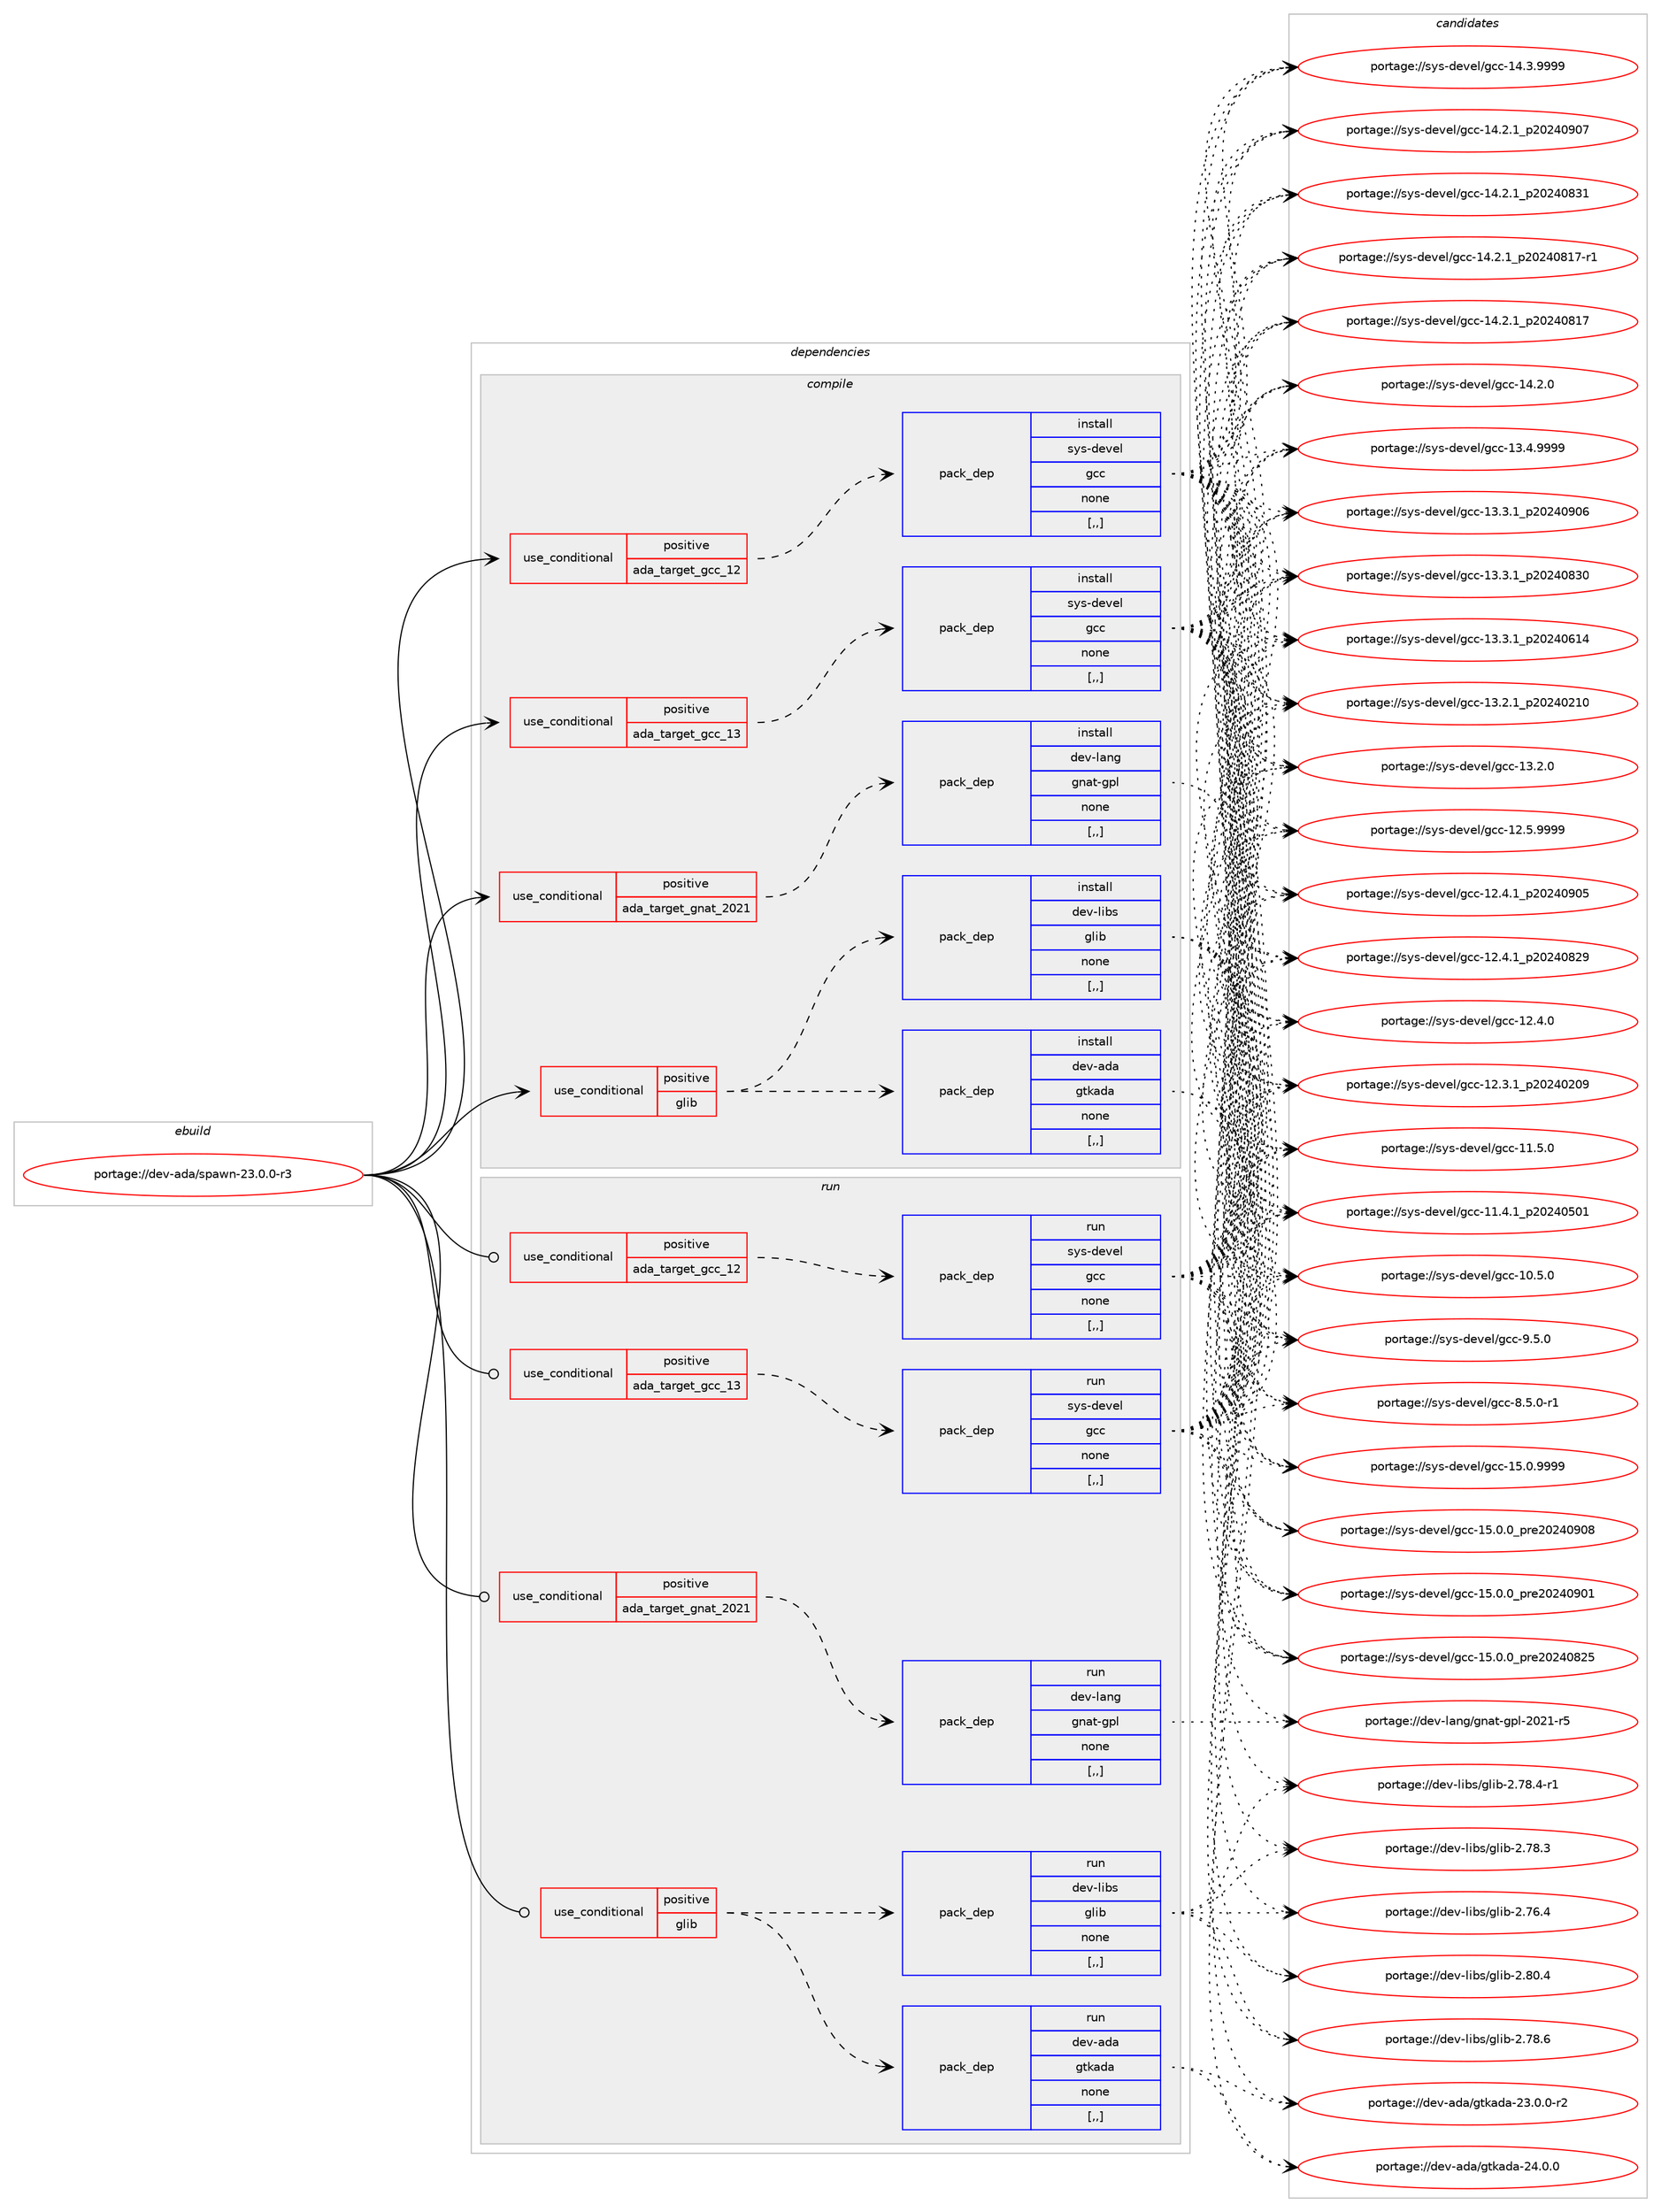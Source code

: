 digraph prolog {

# *************
# Graph options
# *************

newrank=true;
concentrate=true;
compound=true;
graph [rankdir=LR,fontname=Helvetica,fontsize=10,ranksep=1.5];#, ranksep=2.5, nodesep=0.2];
edge  [arrowhead=vee];
node  [fontname=Helvetica,fontsize=10];

# **********
# The ebuild
# **********

subgraph cluster_leftcol {
color=gray;
label=<<i>ebuild</i>>;
id [label="portage://dev-ada/spawn-23.0.0-r3", color=red, width=4, href="../dev-ada/spawn-23.0.0-r3.svg"];
}

# ****************
# The dependencies
# ****************

subgraph cluster_midcol {
color=gray;
label=<<i>dependencies</i>>;
subgraph cluster_compile {
fillcolor="#eeeeee";
style=filled;
label=<<i>compile</i>>;
subgraph cond146500 {
dependency557633 [label=<<TABLE BORDER="0" CELLBORDER="1" CELLSPACING="0" CELLPADDING="4"><TR><TD ROWSPAN="3" CELLPADDING="10">use_conditional</TD></TR><TR><TD>positive</TD></TR><TR><TD>ada_target_gcc_12</TD></TR></TABLE>>, shape=none, color=red];
subgraph pack406611 {
dependency557634 [label=<<TABLE BORDER="0" CELLBORDER="1" CELLSPACING="0" CELLPADDING="4" WIDTH="220"><TR><TD ROWSPAN="6" CELLPADDING="30">pack_dep</TD></TR><TR><TD WIDTH="110">install</TD></TR><TR><TD>sys-devel</TD></TR><TR><TD>gcc</TD></TR><TR><TD>none</TD></TR><TR><TD>[,,]</TD></TR></TABLE>>, shape=none, color=blue];
}
dependency557633:e -> dependency557634:w [weight=20,style="dashed",arrowhead="vee"];
}
id:e -> dependency557633:w [weight=20,style="solid",arrowhead="vee"];
subgraph cond146501 {
dependency557635 [label=<<TABLE BORDER="0" CELLBORDER="1" CELLSPACING="0" CELLPADDING="4"><TR><TD ROWSPAN="3" CELLPADDING="10">use_conditional</TD></TR><TR><TD>positive</TD></TR><TR><TD>ada_target_gcc_13</TD></TR></TABLE>>, shape=none, color=red];
subgraph pack406612 {
dependency557636 [label=<<TABLE BORDER="0" CELLBORDER="1" CELLSPACING="0" CELLPADDING="4" WIDTH="220"><TR><TD ROWSPAN="6" CELLPADDING="30">pack_dep</TD></TR><TR><TD WIDTH="110">install</TD></TR><TR><TD>sys-devel</TD></TR><TR><TD>gcc</TD></TR><TR><TD>none</TD></TR><TR><TD>[,,]</TD></TR></TABLE>>, shape=none, color=blue];
}
dependency557635:e -> dependency557636:w [weight=20,style="dashed",arrowhead="vee"];
}
id:e -> dependency557635:w [weight=20,style="solid",arrowhead="vee"];
subgraph cond146502 {
dependency557637 [label=<<TABLE BORDER="0" CELLBORDER="1" CELLSPACING="0" CELLPADDING="4"><TR><TD ROWSPAN="3" CELLPADDING="10">use_conditional</TD></TR><TR><TD>positive</TD></TR><TR><TD>ada_target_gnat_2021</TD></TR></TABLE>>, shape=none, color=red];
subgraph pack406613 {
dependency557638 [label=<<TABLE BORDER="0" CELLBORDER="1" CELLSPACING="0" CELLPADDING="4" WIDTH="220"><TR><TD ROWSPAN="6" CELLPADDING="30">pack_dep</TD></TR><TR><TD WIDTH="110">install</TD></TR><TR><TD>dev-lang</TD></TR><TR><TD>gnat-gpl</TD></TR><TR><TD>none</TD></TR><TR><TD>[,,]</TD></TR></TABLE>>, shape=none, color=blue];
}
dependency557637:e -> dependency557638:w [weight=20,style="dashed",arrowhead="vee"];
}
id:e -> dependency557637:w [weight=20,style="solid",arrowhead="vee"];
subgraph cond146503 {
dependency557639 [label=<<TABLE BORDER="0" CELLBORDER="1" CELLSPACING="0" CELLPADDING="4"><TR><TD ROWSPAN="3" CELLPADDING="10">use_conditional</TD></TR><TR><TD>positive</TD></TR><TR><TD>glib</TD></TR></TABLE>>, shape=none, color=red];
subgraph pack406614 {
dependency557640 [label=<<TABLE BORDER="0" CELLBORDER="1" CELLSPACING="0" CELLPADDING="4" WIDTH="220"><TR><TD ROWSPAN="6" CELLPADDING="30">pack_dep</TD></TR><TR><TD WIDTH="110">install</TD></TR><TR><TD>dev-ada</TD></TR><TR><TD>gtkada</TD></TR><TR><TD>none</TD></TR><TR><TD>[,,]</TD></TR></TABLE>>, shape=none, color=blue];
}
dependency557639:e -> dependency557640:w [weight=20,style="dashed",arrowhead="vee"];
subgraph pack406615 {
dependency557641 [label=<<TABLE BORDER="0" CELLBORDER="1" CELLSPACING="0" CELLPADDING="4" WIDTH="220"><TR><TD ROWSPAN="6" CELLPADDING="30">pack_dep</TD></TR><TR><TD WIDTH="110">install</TD></TR><TR><TD>dev-libs</TD></TR><TR><TD>glib</TD></TR><TR><TD>none</TD></TR><TR><TD>[,,]</TD></TR></TABLE>>, shape=none, color=blue];
}
dependency557639:e -> dependency557641:w [weight=20,style="dashed",arrowhead="vee"];
}
id:e -> dependency557639:w [weight=20,style="solid",arrowhead="vee"];
}
subgraph cluster_compileandrun {
fillcolor="#eeeeee";
style=filled;
label=<<i>compile and run</i>>;
}
subgraph cluster_run {
fillcolor="#eeeeee";
style=filled;
label=<<i>run</i>>;
subgraph cond146504 {
dependency557642 [label=<<TABLE BORDER="0" CELLBORDER="1" CELLSPACING="0" CELLPADDING="4"><TR><TD ROWSPAN="3" CELLPADDING="10">use_conditional</TD></TR><TR><TD>positive</TD></TR><TR><TD>ada_target_gcc_12</TD></TR></TABLE>>, shape=none, color=red];
subgraph pack406616 {
dependency557643 [label=<<TABLE BORDER="0" CELLBORDER="1" CELLSPACING="0" CELLPADDING="4" WIDTH="220"><TR><TD ROWSPAN="6" CELLPADDING="30">pack_dep</TD></TR><TR><TD WIDTH="110">run</TD></TR><TR><TD>sys-devel</TD></TR><TR><TD>gcc</TD></TR><TR><TD>none</TD></TR><TR><TD>[,,]</TD></TR></TABLE>>, shape=none, color=blue];
}
dependency557642:e -> dependency557643:w [weight=20,style="dashed",arrowhead="vee"];
}
id:e -> dependency557642:w [weight=20,style="solid",arrowhead="odot"];
subgraph cond146505 {
dependency557644 [label=<<TABLE BORDER="0" CELLBORDER="1" CELLSPACING="0" CELLPADDING="4"><TR><TD ROWSPAN="3" CELLPADDING="10">use_conditional</TD></TR><TR><TD>positive</TD></TR><TR><TD>ada_target_gcc_13</TD></TR></TABLE>>, shape=none, color=red];
subgraph pack406617 {
dependency557645 [label=<<TABLE BORDER="0" CELLBORDER="1" CELLSPACING="0" CELLPADDING="4" WIDTH="220"><TR><TD ROWSPAN="6" CELLPADDING="30">pack_dep</TD></TR><TR><TD WIDTH="110">run</TD></TR><TR><TD>sys-devel</TD></TR><TR><TD>gcc</TD></TR><TR><TD>none</TD></TR><TR><TD>[,,]</TD></TR></TABLE>>, shape=none, color=blue];
}
dependency557644:e -> dependency557645:w [weight=20,style="dashed",arrowhead="vee"];
}
id:e -> dependency557644:w [weight=20,style="solid",arrowhead="odot"];
subgraph cond146506 {
dependency557646 [label=<<TABLE BORDER="0" CELLBORDER="1" CELLSPACING="0" CELLPADDING="4"><TR><TD ROWSPAN="3" CELLPADDING="10">use_conditional</TD></TR><TR><TD>positive</TD></TR><TR><TD>ada_target_gnat_2021</TD></TR></TABLE>>, shape=none, color=red];
subgraph pack406618 {
dependency557647 [label=<<TABLE BORDER="0" CELLBORDER="1" CELLSPACING="0" CELLPADDING="4" WIDTH="220"><TR><TD ROWSPAN="6" CELLPADDING="30">pack_dep</TD></TR><TR><TD WIDTH="110">run</TD></TR><TR><TD>dev-lang</TD></TR><TR><TD>gnat-gpl</TD></TR><TR><TD>none</TD></TR><TR><TD>[,,]</TD></TR></TABLE>>, shape=none, color=blue];
}
dependency557646:e -> dependency557647:w [weight=20,style="dashed",arrowhead="vee"];
}
id:e -> dependency557646:w [weight=20,style="solid",arrowhead="odot"];
subgraph cond146507 {
dependency557648 [label=<<TABLE BORDER="0" CELLBORDER="1" CELLSPACING="0" CELLPADDING="4"><TR><TD ROWSPAN="3" CELLPADDING="10">use_conditional</TD></TR><TR><TD>positive</TD></TR><TR><TD>glib</TD></TR></TABLE>>, shape=none, color=red];
subgraph pack406619 {
dependency557649 [label=<<TABLE BORDER="0" CELLBORDER="1" CELLSPACING="0" CELLPADDING="4" WIDTH="220"><TR><TD ROWSPAN="6" CELLPADDING="30">pack_dep</TD></TR><TR><TD WIDTH="110">run</TD></TR><TR><TD>dev-ada</TD></TR><TR><TD>gtkada</TD></TR><TR><TD>none</TD></TR><TR><TD>[,,]</TD></TR></TABLE>>, shape=none, color=blue];
}
dependency557648:e -> dependency557649:w [weight=20,style="dashed",arrowhead="vee"];
subgraph pack406620 {
dependency557650 [label=<<TABLE BORDER="0" CELLBORDER="1" CELLSPACING="0" CELLPADDING="4" WIDTH="220"><TR><TD ROWSPAN="6" CELLPADDING="30">pack_dep</TD></TR><TR><TD WIDTH="110">run</TD></TR><TR><TD>dev-libs</TD></TR><TR><TD>glib</TD></TR><TR><TD>none</TD></TR><TR><TD>[,,]</TD></TR></TABLE>>, shape=none, color=blue];
}
dependency557648:e -> dependency557650:w [weight=20,style="dashed",arrowhead="vee"];
}
id:e -> dependency557648:w [weight=20,style="solid",arrowhead="odot"];
}
}

# **************
# The candidates
# **************

subgraph cluster_choices {
rank=same;
color=gray;
label=<<i>candidates</i>>;

subgraph choice406611 {
color=black;
nodesep=1;
choice1151211154510010111810110847103999945495346484657575757 [label="portage://sys-devel/gcc-15.0.9999", color=red, width=4,href="../sys-devel/gcc-15.0.9999.svg"];
choice1151211154510010111810110847103999945495346484648951121141015048505248574856 [label="portage://sys-devel/gcc-15.0.0_pre20240908", color=red, width=4,href="../sys-devel/gcc-15.0.0_pre20240908.svg"];
choice1151211154510010111810110847103999945495346484648951121141015048505248574849 [label="portage://sys-devel/gcc-15.0.0_pre20240901", color=red, width=4,href="../sys-devel/gcc-15.0.0_pre20240901.svg"];
choice1151211154510010111810110847103999945495346484648951121141015048505248565053 [label="portage://sys-devel/gcc-15.0.0_pre20240825", color=red, width=4,href="../sys-devel/gcc-15.0.0_pre20240825.svg"];
choice1151211154510010111810110847103999945495246514657575757 [label="portage://sys-devel/gcc-14.3.9999", color=red, width=4,href="../sys-devel/gcc-14.3.9999.svg"];
choice1151211154510010111810110847103999945495246504649951125048505248574855 [label="portage://sys-devel/gcc-14.2.1_p20240907", color=red, width=4,href="../sys-devel/gcc-14.2.1_p20240907.svg"];
choice1151211154510010111810110847103999945495246504649951125048505248565149 [label="portage://sys-devel/gcc-14.2.1_p20240831", color=red, width=4,href="../sys-devel/gcc-14.2.1_p20240831.svg"];
choice11512111545100101118101108471039999454952465046499511250485052485649554511449 [label="portage://sys-devel/gcc-14.2.1_p20240817-r1", color=red, width=4,href="../sys-devel/gcc-14.2.1_p20240817-r1.svg"];
choice1151211154510010111810110847103999945495246504649951125048505248564955 [label="portage://sys-devel/gcc-14.2.1_p20240817", color=red, width=4,href="../sys-devel/gcc-14.2.1_p20240817.svg"];
choice1151211154510010111810110847103999945495246504648 [label="portage://sys-devel/gcc-14.2.0", color=red, width=4,href="../sys-devel/gcc-14.2.0.svg"];
choice1151211154510010111810110847103999945495146524657575757 [label="portage://sys-devel/gcc-13.4.9999", color=red, width=4,href="../sys-devel/gcc-13.4.9999.svg"];
choice1151211154510010111810110847103999945495146514649951125048505248574854 [label="portage://sys-devel/gcc-13.3.1_p20240906", color=red, width=4,href="../sys-devel/gcc-13.3.1_p20240906.svg"];
choice1151211154510010111810110847103999945495146514649951125048505248565148 [label="portage://sys-devel/gcc-13.3.1_p20240830", color=red, width=4,href="../sys-devel/gcc-13.3.1_p20240830.svg"];
choice1151211154510010111810110847103999945495146514649951125048505248544952 [label="portage://sys-devel/gcc-13.3.1_p20240614", color=red, width=4,href="../sys-devel/gcc-13.3.1_p20240614.svg"];
choice1151211154510010111810110847103999945495146504649951125048505248504948 [label="portage://sys-devel/gcc-13.2.1_p20240210", color=red, width=4,href="../sys-devel/gcc-13.2.1_p20240210.svg"];
choice1151211154510010111810110847103999945495146504648 [label="portage://sys-devel/gcc-13.2.0", color=red, width=4,href="../sys-devel/gcc-13.2.0.svg"];
choice1151211154510010111810110847103999945495046534657575757 [label="portage://sys-devel/gcc-12.5.9999", color=red, width=4,href="../sys-devel/gcc-12.5.9999.svg"];
choice1151211154510010111810110847103999945495046524649951125048505248574853 [label="portage://sys-devel/gcc-12.4.1_p20240905", color=red, width=4,href="../sys-devel/gcc-12.4.1_p20240905.svg"];
choice1151211154510010111810110847103999945495046524649951125048505248565057 [label="portage://sys-devel/gcc-12.4.1_p20240829", color=red, width=4,href="../sys-devel/gcc-12.4.1_p20240829.svg"];
choice1151211154510010111810110847103999945495046524648 [label="portage://sys-devel/gcc-12.4.0", color=red, width=4,href="../sys-devel/gcc-12.4.0.svg"];
choice1151211154510010111810110847103999945495046514649951125048505248504857 [label="portage://sys-devel/gcc-12.3.1_p20240209", color=red, width=4,href="../sys-devel/gcc-12.3.1_p20240209.svg"];
choice1151211154510010111810110847103999945494946534648 [label="portage://sys-devel/gcc-11.5.0", color=red, width=4,href="../sys-devel/gcc-11.5.0.svg"];
choice1151211154510010111810110847103999945494946524649951125048505248534849 [label="portage://sys-devel/gcc-11.4.1_p20240501", color=red, width=4,href="../sys-devel/gcc-11.4.1_p20240501.svg"];
choice1151211154510010111810110847103999945494846534648 [label="portage://sys-devel/gcc-10.5.0", color=red, width=4,href="../sys-devel/gcc-10.5.0.svg"];
choice11512111545100101118101108471039999455746534648 [label="portage://sys-devel/gcc-9.5.0", color=red, width=4,href="../sys-devel/gcc-9.5.0.svg"];
choice115121115451001011181011084710399994556465346484511449 [label="portage://sys-devel/gcc-8.5.0-r1", color=red, width=4,href="../sys-devel/gcc-8.5.0-r1.svg"];
dependency557634:e -> choice1151211154510010111810110847103999945495346484657575757:w [style=dotted,weight="100"];
dependency557634:e -> choice1151211154510010111810110847103999945495346484648951121141015048505248574856:w [style=dotted,weight="100"];
dependency557634:e -> choice1151211154510010111810110847103999945495346484648951121141015048505248574849:w [style=dotted,weight="100"];
dependency557634:e -> choice1151211154510010111810110847103999945495346484648951121141015048505248565053:w [style=dotted,weight="100"];
dependency557634:e -> choice1151211154510010111810110847103999945495246514657575757:w [style=dotted,weight="100"];
dependency557634:e -> choice1151211154510010111810110847103999945495246504649951125048505248574855:w [style=dotted,weight="100"];
dependency557634:e -> choice1151211154510010111810110847103999945495246504649951125048505248565149:w [style=dotted,weight="100"];
dependency557634:e -> choice11512111545100101118101108471039999454952465046499511250485052485649554511449:w [style=dotted,weight="100"];
dependency557634:e -> choice1151211154510010111810110847103999945495246504649951125048505248564955:w [style=dotted,weight="100"];
dependency557634:e -> choice1151211154510010111810110847103999945495246504648:w [style=dotted,weight="100"];
dependency557634:e -> choice1151211154510010111810110847103999945495146524657575757:w [style=dotted,weight="100"];
dependency557634:e -> choice1151211154510010111810110847103999945495146514649951125048505248574854:w [style=dotted,weight="100"];
dependency557634:e -> choice1151211154510010111810110847103999945495146514649951125048505248565148:w [style=dotted,weight="100"];
dependency557634:e -> choice1151211154510010111810110847103999945495146514649951125048505248544952:w [style=dotted,weight="100"];
dependency557634:e -> choice1151211154510010111810110847103999945495146504649951125048505248504948:w [style=dotted,weight="100"];
dependency557634:e -> choice1151211154510010111810110847103999945495146504648:w [style=dotted,weight="100"];
dependency557634:e -> choice1151211154510010111810110847103999945495046534657575757:w [style=dotted,weight="100"];
dependency557634:e -> choice1151211154510010111810110847103999945495046524649951125048505248574853:w [style=dotted,weight="100"];
dependency557634:e -> choice1151211154510010111810110847103999945495046524649951125048505248565057:w [style=dotted,weight="100"];
dependency557634:e -> choice1151211154510010111810110847103999945495046524648:w [style=dotted,weight="100"];
dependency557634:e -> choice1151211154510010111810110847103999945495046514649951125048505248504857:w [style=dotted,weight="100"];
dependency557634:e -> choice1151211154510010111810110847103999945494946534648:w [style=dotted,weight="100"];
dependency557634:e -> choice1151211154510010111810110847103999945494946524649951125048505248534849:w [style=dotted,weight="100"];
dependency557634:e -> choice1151211154510010111810110847103999945494846534648:w [style=dotted,weight="100"];
dependency557634:e -> choice11512111545100101118101108471039999455746534648:w [style=dotted,weight="100"];
dependency557634:e -> choice115121115451001011181011084710399994556465346484511449:w [style=dotted,weight="100"];
}
subgraph choice406612 {
color=black;
nodesep=1;
choice1151211154510010111810110847103999945495346484657575757 [label="portage://sys-devel/gcc-15.0.9999", color=red, width=4,href="../sys-devel/gcc-15.0.9999.svg"];
choice1151211154510010111810110847103999945495346484648951121141015048505248574856 [label="portage://sys-devel/gcc-15.0.0_pre20240908", color=red, width=4,href="../sys-devel/gcc-15.0.0_pre20240908.svg"];
choice1151211154510010111810110847103999945495346484648951121141015048505248574849 [label="portage://sys-devel/gcc-15.0.0_pre20240901", color=red, width=4,href="../sys-devel/gcc-15.0.0_pre20240901.svg"];
choice1151211154510010111810110847103999945495346484648951121141015048505248565053 [label="portage://sys-devel/gcc-15.0.0_pre20240825", color=red, width=4,href="../sys-devel/gcc-15.0.0_pre20240825.svg"];
choice1151211154510010111810110847103999945495246514657575757 [label="portage://sys-devel/gcc-14.3.9999", color=red, width=4,href="../sys-devel/gcc-14.3.9999.svg"];
choice1151211154510010111810110847103999945495246504649951125048505248574855 [label="portage://sys-devel/gcc-14.2.1_p20240907", color=red, width=4,href="../sys-devel/gcc-14.2.1_p20240907.svg"];
choice1151211154510010111810110847103999945495246504649951125048505248565149 [label="portage://sys-devel/gcc-14.2.1_p20240831", color=red, width=4,href="../sys-devel/gcc-14.2.1_p20240831.svg"];
choice11512111545100101118101108471039999454952465046499511250485052485649554511449 [label="portage://sys-devel/gcc-14.2.1_p20240817-r1", color=red, width=4,href="../sys-devel/gcc-14.2.1_p20240817-r1.svg"];
choice1151211154510010111810110847103999945495246504649951125048505248564955 [label="portage://sys-devel/gcc-14.2.1_p20240817", color=red, width=4,href="../sys-devel/gcc-14.2.1_p20240817.svg"];
choice1151211154510010111810110847103999945495246504648 [label="portage://sys-devel/gcc-14.2.0", color=red, width=4,href="../sys-devel/gcc-14.2.0.svg"];
choice1151211154510010111810110847103999945495146524657575757 [label="portage://sys-devel/gcc-13.4.9999", color=red, width=4,href="../sys-devel/gcc-13.4.9999.svg"];
choice1151211154510010111810110847103999945495146514649951125048505248574854 [label="portage://sys-devel/gcc-13.3.1_p20240906", color=red, width=4,href="../sys-devel/gcc-13.3.1_p20240906.svg"];
choice1151211154510010111810110847103999945495146514649951125048505248565148 [label="portage://sys-devel/gcc-13.3.1_p20240830", color=red, width=4,href="../sys-devel/gcc-13.3.1_p20240830.svg"];
choice1151211154510010111810110847103999945495146514649951125048505248544952 [label="portage://sys-devel/gcc-13.3.1_p20240614", color=red, width=4,href="../sys-devel/gcc-13.3.1_p20240614.svg"];
choice1151211154510010111810110847103999945495146504649951125048505248504948 [label="portage://sys-devel/gcc-13.2.1_p20240210", color=red, width=4,href="../sys-devel/gcc-13.2.1_p20240210.svg"];
choice1151211154510010111810110847103999945495146504648 [label="portage://sys-devel/gcc-13.2.0", color=red, width=4,href="../sys-devel/gcc-13.2.0.svg"];
choice1151211154510010111810110847103999945495046534657575757 [label="portage://sys-devel/gcc-12.5.9999", color=red, width=4,href="../sys-devel/gcc-12.5.9999.svg"];
choice1151211154510010111810110847103999945495046524649951125048505248574853 [label="portage://sys-devel/gcc-12.4.1_p20240905", color=red, width=4,href="../sys-devel/gcc-12.4.1_p20240905.svg"];
choice1151211154510010111810110847103999945495046524649951125048505248565057 [label="portage://sys-devel/gcc-12.4.1_p20240829", color=red, width=4,href="../sys-devel/gcc-12.4.1_p20240829.svg"];
choice1151211154510010111810110847103999945495046524648 [label="portage://sys-devel/gcc-12.4.0", color=red, width=4,href="../sys-devel/gcc-12.4.0.svg"];
choice1151211154510010111810110847103999945495046514649951125048505248504857 [label="portage://sys-devel/gcc-12.3.1_p20240209", color=red, width=4,href="../sys-devel/gcc-12.3.1_p20240209.svg"];
choice1151211154510010111810110847103999945494946534648 [label="portage://sys-devel/gcc-11.5.0", color=red, width=4,href="../sys-devel/gcc-11.5.0.svg"];
choice1151211154510010111810110847103999945494946524649951125048505248534849 [label="portage://sys-devel/gcc-11.4.1_p20240501", color=red, width=4,href="../sys-devel/gcc-11.4.1_p20240501.svg"];
choice1151211154510010111810110847103999945494846534648 [label="portage://sys-devel/gcc-10.5.0", color=red, width=4,href="../sys-devel/gcc-10.5.0.svg"];
choice11512111545100101118101108471039999455746534648 [label="portage://sys-devel/gcc-9.5.0", color=red, width=4,href="../sys-devel/gcc-9.5.0.svg"];
choice115121115451001011181011084710399994556465346484511449 [label="portage://sys-devel/gcc-8.5.0-r1", color=red, width=4,href="../sys-devel/gcc-8.5.0-r1.svg"];
dependency557636:e -> choice1151211154510010111810110847103999945495346484657575757:w [style=dotted,weight="100"];
dependency557636:e -> choice1151211154510010111810110847103999945495346484648951121141015048505248574856:w [style=dotted,weight="100"];
dependency557636:e -> choice1151211154510010111810110847103999945495346484648951121141015048505248574849:w [style=dotted,weight="100"];
dependency557636:e -> choice1151211154510010111810110847103999945495346484648951121141015048505248565053:w [style=dotted,weight="100"];
dependency557636:e -> choice1151211154510010111810110847103999945495246514657575757:w [style=dotted,weight="100"];
dependency557636:e -> choice1151211154510010111810110847103999945495246504649951125048505248574855:w [style=dotted,weight="100"];
dependency557636:e -> choice1151211154510010111810110847103999945495246504649951125048505248565149:w [style=dotted,weight="100"];
dependency557636:e -> choice11512111545100101118101108471039999454952465046499511250485052485649554511449:w [style=dotted,weight="100"];
dependency557636:e -> choice1151211154510010111810110847103999945495246504649951125048505248564955:w [style=dotted,weight="100"];
dependency557636:e -> choice1151211154510010111810110847103999945495246504648:w [style=dotted,weight="100"];
dependency557636:e -> choice1151211154510010111810110847103999945495146524657575757:w [style=dotted,weight="100"];
dependency557636:e -> choice1151211154510010111810110847103999945495146514649951125048505248574854:w [style=dotted,weight="100"];
dependency557636:e -> choice1151211154510010111810110847103999945495146514649951125048505248565148:w [style=dotted,weight="100"];
dependency557636:e -> choice1151211154510010111810110847103999945495146514649951125048505248544952:w [style=dotted,weight="100"];
dependency557636:e -> choice1151211154510010111810110847103999945495146504649951125048505248504948:w [style=dotted,weight="100"];
dependency557636:e -> choice1151211154510010111810110847103999945495146504648:w [style=dotted,weight="100"];
dependency557636:e -> choice1151211154510010111810110847103999945495046534657575757:w [style=dotted,weight="100"];
dependency557636:e -> choice1151211154510010111810110847103999945495046524649951125048505248574853:w [style=dotted,weight="100"];
dependency557636:e -> choice1151211154510010111810110847103999945495046524649951125048505248565057:w [style=dotted,weight="100"];
dependency557636:e -> choice1151211154510010111810110847103999945495046524648:w [style=dotted,weight="100"];
dependency557636:e -> choice1151211154510010111810110847103999945495046514649951125048505248504857:w [style=dotted,weight="100"];
dependency557636:e -> choice1151211154510010111810110847103999945494946534648:w [style=dotted,weight="100"];
dependency557636:e -> choice1151211154510010111810110847103999945494946524649951125048505248534849:w [style=dotted,weight="100"];
dependency557636:e -> choice1151211154510010111810110847103999945494846534648:w [style=dotted,weight="100"];
dependency557636:e -> choice11512111545100101118101108471039999455746534648:w [style=dotted,weight="100"];
dependency557636:e -> choice115121115451001011181011084710399994556465346484511449:w [style=dotted,weight="100"];
}
subgraph choice406613 {
color=black;
nodesep=1;
choice100101118451089711010347103110971164510311210845504850494511453 [label="portage://dev-lang/gnat-gpl-2021-r5", color=red, width=4,href="../dev-lang/gnat-gpl-2021-r5.svg"];
dependency557638:e -> choice100101118451089711010347103110971164510311210845504850494511453:w [style=dotted,weight="100"];
}
subgraph choice406614 {
color=black;
nodesep=1;
choice10010111845971009747103116107971009745505246484648 [label="portage://dev-ada/gtkada-24.0.0", color=red, width=4,href="../dev-ada/gtkada-24.0.0.svg"];
choice100101118459710097471031161079710097455051464846484511450 [label="portage://dev-ada/gtkada-23.0.0-r2", color=red, width=4,href="../dev-ada/gtkada-23.0.0-r2.svg"];
dependency557640:e -> choice10010111845971009747103116107971009745505246484648:w [style=dotted,weight="100"];
dependency557640:e -> choice100101118459710097471031161079710097455051464846484511450:w [style=dotted,weight="100"];
}
subgraph choice406615 {
color=black;
nodesep=1;
choice1001011184510810598115471031081059845504656484652 [label="portage://dev-libs/glib-2.80.4", color=red, width=4,href="../dev-libs/glib-2.80.4.svg"];
choice1001011184510810598115471031081059845504655564654 [label="portage://dev-libs/glib-2.78.6", color=red, width=4,href="../dev-libs/glib-2.78.6.svg"];
choice10010111845108105981154710310810598455046555646524511449 [label="portage://dev-libs/glib-2.78.4-r1", color=red, width=4,href="../dev-libs/glib-2.78.4-r1.svg"];
choice1001011184510810598115471031081059845504655564651 [label="portage://dev-libs/glib-2.78.3", color=red, width=4,href="../dev-libs/glib-2.78.3.svg"];
choice1001011184510810598115471031081059845504655544652 [label="portage://dev-libs/glib-2.76.4", color=red, width=4,href="../dev-libs/glib-2.76.4.svg"];
dependency557641:e -> choice1001011184510810598115471031081059845504656484652:w [style=dotted,weight="100"];
dependency557641:e -> choice1001011184510810598115471031081059845504655564654:w [style=dotted,weight="100"];
dependency557641:e -> choice10010111845108105981154710310810598455046555646524511449:w [style=dotted,weight="100"];
dependency557641:e -> choice1001011184510810598115471031081059845504655564651:w [style=dotted,weight="100"];
dependency557641:e -> choice1001011184510810598115471031081059845504655544652:w [style=dotted,weight="100"];
}
subgraph choice406616 {
color=black;
nodesep=1;
choice1151211154510010111810110847103999945495346484657575757 [label="portage://sys-devel/gcc-15.0.9999", color=red, width=4,href="../sys-devel/gcc-15.0.9999.svg"];
choice1151211154510010111810110847103999945495346484648951121141015048505248574856 [label="portage://sys-devel/gcc-15.0.0_pre20240908", color=red, width=4,href="../sys-devel/gcc-15.0.0_pre20240908.svg"];
choice1151211154510010111810110847103999945495346484648951121141015048505248574849 [label="portage://sys-devel/gcc-15.0.0_pre20240901", color=red, width=4,href="../sys-devel/gcc-15.0.0_pre20240901.svg"];
choice1151211154510010111810110847103999945495346484648951121141015048505248565053 [label="portage://sys-devel/gcc-15.0.0_pre20240825", color=red, width=4,href="../sys-devel/gcc-15.0.0_pre20240825.svg"];
choice1151211154510010111810110847103999945495246514657575757 [label="portage://sys-devel/gcc-14.3.9999", color=red, width=4,href="../sys-devel/gcc-14.3.9999.svg"];
choice1151211154510010111810110847103999945495246504649951125048505248574855 [label="portage://sys-devel/gcc-14.2.1_p20240907", color=red, width=4,href="../sys-devel/gcc-14.2.1_p20240907.svg"];
choice1151211154510010111810110847103999945495246504649951125048505248565149 [label="portage://sys-devel/gcc-14.2.1_p20240831", color=red, width=4,href="../sys-devel/gcc-14.2.1_p20240831.svg"];
choice11512111545100101118101108471039999454952465046499511250485052485649554511449 [label="portage://sys-devel/gcc-14.2.1_p20240817-r1", color=red, width=4,href="../sys-devel/gcc-14.2.1_p20240817-r1.svg"];
choice1151211154510010111810110847103999945495246504649951125048505248564955 [label="portage://sys-devel/gcc-14.2.1_p20240817", color=red, width=4,href="../sys-devel/gcc-14.2.1_p20240817.svg"];
choice1151211154510010111810110847103999945495246504648 [label="portage://sys-devel/gcc-14.2.0", color=red, width=4,href="../sys-devel/gcc-14.2.0.svg"];
choice1151211154510010111810110847103999945495146524657575757 [label="portage://sys-devel/gcc-13.4.9999", color=red, width=4,href="../sys-devel/gcc-13.4.9999.svg"];
choice1151211154510010111810110847103999945495146514649951125048505248574854 [label="portage://sys-devel/gcc-13.3.1_p20240906", color=red, width=4,href="../sys-devel/gcc-13.3.1_p20240906.svg"];
choice1151211154510010111810110847103999945495146514649951125048505248565148 [label="portage://sys-devel/gcc-13.3.1_p20240830", color=red, width=4,href="../sys-devel/gcc-13.3.1_p20240830.svg"];
choice1151211154510010111810110847103999945495146514649951125048505248544952 [label="portage://sys-devel/gcc-13.3.1_p20240614", color=red, width=4,href="../sys-devel/gcc-13.3.1_p20240614.svg"];
choice1151211154510010111810110847103999945495146504649951125048505248504948 [label="portage://sys-devel/gcc-13.2.1_p20240210", color=red, width=4,href="../sys-devel/gcc-13.2.1_p20240210.svg"];
choice1151211154510010111810110847103999945495146504648 [label="portage://sys-devel/gcc-13.2.0", color=red, width=4,href="../sys-devel/gcc-13.2.0.svg"];
choice1151211154510010111810110847103999945495046534657575757 [label="portage://sys-devel/gcc-12.5.9999", color=red, width=4,href="../sys-devel/gcc-12.5.9999.svg"];
choice1151211154510010111810110847103999945495046524649951125048505248574853 [label="portage://sys-devel/gcc-12.4.1_p20240905", color=red, width=4,href="../sys-devel/gcc-12.4.1_p20240905.svg"];
choice1151211154510010111810110847103999945495046524649951125048505248565057 [label="portage://sys-devel/gcc-12.4.1_p20240829", color=red, width=4,href="../sys-devel/gcc-12.4.1_p20240829.svg"];
choice1151211154510010111810110847103999945495046524648 [label="portage://sys-devel/gcc-12.4.0", color=red, width=4,href="../sys-devel/gcc-12.4.0.svg"];
choice1151211154510010111810110847103999945495046514649951125048505248504857 [label="portage://sys-devel/gcc-12.3.1_p20240209", color=red, width=4,href="../sys-devel/gcc-12.3.1_p20240209.svg"];
choice1151211154510010111810110847103999945494946534648 [label="portage://sys-devel/gcc-11.5.0", color=red, width=4,href="../sys-devel/gcc-11.5.0.svg"];
choice1151211154510010111810110847103999945494946524649951125048505248534849 [label="portage://sys-devel/gcc-11.4.1_p20240501", color=red, width=4,href="../sys-devel/gcc-11.4.1_p20240501.svg"];
choice1151211154510010111810110847103999945494846534648 [label="portage://sys-devel/gcc-10.5.0", color=red, width=4,href="../sys-devel/gcc-10.5.0.svg"];
choice11512111545100101118101108471039999455746534648 [label="portage://sys-devel/gcc-9.5.0", color=red, width=4,href="../sys-devel/gcc-9.5.0.svg"];
choice115121115451001011181011084710399994556465346484511449 [label="portage://sys-devel/gcc-8.5.0-r1", color=red, width=4,href="../sys-devel/gcc-8.5.0-r1.svg"];
dependency557643:e -> choice1151211154510010111810110847103999945495346484657575757:w [style=dotted,weight="100"];
dependency557643:e -> choice1151211154510010111810110847103999945495346484648951121141015048505248574856:w [style=dotted,weight="100"];
dependency557643:e -> choice1151211154510010111810110847103999945495346484648951121141015048505248574849:w [style=dotted,weight="100"];
dependency557643:e -> choice1151211154510010111810110847103999945495346484648951121141015048505248565053:w [style=dotted,weight="100"];
dependency557643:e -> choice1151211154510010111810110847103999945495246514657575757:w [style=dotted,weight="100"];
dependency557643:e -> choice1151211154510010111810110847103999945495246504649951125048505248574855:w [style=dotted,weight="100"];
dependency557643:e -> choice1151211154510010111810110847103999945495246504649951125048505248565149:w [style=dotted,weight="100"];
dependency557643:e -> choice11512111545100101118101108471039999454952465046499511250485052485649554511449:w [style=dotted,weight="100"];
dependency557643:e -> choice1151211154510010111810110847103999945495246504649951125048505248564955:w [style=dotted,weight="100"];
dependency557643:e -> choice1151211154510010111810110847103999945495246504648:w [style=dotted,weight="100"];
dependency557643:e -> choice1151211154510010111810110847103999945495146524657575757:w [style=dotted,weight="100"];
dependency557643:e -> choice1151211154510010111810110847103999945495146514649951125048505248574854:w [style=dotted,weight="100"];
dependency557643:e -> choice1151211154510010111810110847103999945495146514649951125048505248565148:w [style=dotted,weight="100"];
dependency557643:e -> choice1151211154510010111810110847103999945495146514649951125048505248544952:w [style=dotted,weight="100"];
dependency557643:e -> choice1151211154510010111810110847103999945495146504649951125048505248504948:w [style=dotted,weight="100"];
dependency557643:e -> choice1151211154510010111810110847103999945495146504648:w [style=dotted,weight="100"];
dependency557643:e -> choice1151211154510010111810110847103999945495046534657575757:w [style=dotted,weight="100"];
dependency557643:e -> choice1151211154510010111810110847103999945495046524649951125048505248574853:w [style=dotted,weight="100"];
dependency557643:e -> choice1151211154510010111810110847103999945495046524649951125048505248565057:w [style=dotted,weight="100"];
dependency557643:e -> choice1151211154510010111810110847103999945495046524648:w [style=dotted,weight="100"];
dependency557643:e -> choice1151211154510010111810110847103999945495046514649951125048505248504857:w [style=dotted,weight="100"];
dependency557643:e -> choice1151211154510010111810110847103999945494946534648:w [style=dotted,weight="100"];
dependency557643:e -> choice1151211154510010111810110847103999945494946524649951125048505248534849:w [style=dotted,weight="100"];
dependency557643:e -> choice1151211154510010111810110847103999945494846534648:w [style=dotted,weight="100"];
dependency557643:e -> choice11512111545100101118101108471039999455746534648:w [style=dotted,weight="100"];
dependency557643:e -> choice115121115451001011181011084710399994556465346484511449:w [style=dotted,weight="100"];
}
subgraph choice406617 {
color=black;
nodesep=1;
choice1151211154510010111810110847103999945495346484657575757 [label="portage://sys-devel/gcc-15.0.9999", color=red, width=4,href="../sys-devel/gcc-15.0.9999.svg"];
choice1151211154510010111810110847103999945495346484648951121141015048505248574856 [label="portage://sys-devel/gcc-15.0.0_pre20240908", color=red, width=4,href="../sys-devel/gcc-15.0.0_pre20240908.svg"];
choice1151211154510010111810110847103999945495346484648951121141015048505248574849 [label="portage://sys-devel/gcc-15.0.0_pre20240901", color=red, width=4,href="../sys-devel/gcc-15.0.0_pre20240901.svg"];
choice1151211154510010111810110847103999945495346484648951121141015048505248565053 [label="portage://sys-devel/gcc-15.0.0_pre20240825", color=red, width=4,href="../sys-devel/gcc-15.0.0_pre20240825.svg"];
choice1151211154510010111810110847103999945495246514657575757 [label="portage://sys-devel/gcc-14.3.9999", color=red, width=4,href="../sys-devel/gcc-14.3.9999.svg"];
choice1151211154510010111810110847103999945495246504649951125048505248574855 [label="portage://sys-devel/gcc-14.2.1_p20240907", color=red, width=4,href="../sys-devel/gcc-14.2.1_p20240907.svg"];
choice1151211154510010111810110847103999945495246504649951125048505248565149 [label="portage://sys-devel/gcc-14.2.1_p20240831", color=red, width=4,href="../sys-devel/gcc-14.2.1_p20240831.svg"];
choice11512111545100101118101108471039999454952465046499511250485052485649554511449 [label="portage://sys-devel/gcc-14.2.1_p20240817-r1", color=red, width=4,href="../sys-devel/gcc-14.2.1_p20240817-r1.svg"];
choice1151211154510010111810110847103999945495246504649951125048505248564955 [label="portage://sys-devel/gcc-14.2.1_p20240817", color=red, width=4,href="../sys-devel/gcc-14.2.1_p20240817.svg"];
choice1151211154510010111810110847103999945495246504648 [label="portage://sys-devel/gcc-14.2.0", color=red, width=4,href="../sys-devel/gcc-14.2.0.svg"];
choice1151211154510010111810110847103999945495146524657575757 [label="portage://sys-devel/gcc-13.4.9999", color=red, width=4,href="../sys-devel/gcc-13.4.9999.svg"];
choice1151211154510010111810110847103999945495146514649951125048505248574854 [label="portage://sys-devel/gcc-13.3.1_p20240906", color=red, width=4,href="../sys-devel/gcc-13.3.1_p20240906.svg"];
choice1151211154510010111810110847103999945495146514649951125048505248565148 [label="portage://sys-devel/gcc-13.3.1_p20240830", color=red, width=4,href="../sys-devel/gcc-13.3.1_p20240830.svg"];
choice1151211154510010111810110847103999945495146514649951125048505248544952 [label="portage://sys-devel/gcc-13.3.1_p20240614", color=red, width=4,href="../sys-devel/gcc-13.3.1_p20240614.svg"];
choice1151211154510010111810110847103999945495146504649951125048505248504948 [label="portage://sys-devel/gcc-13.2.1_p20240210", color=red, width=4,href="../sys-devel/gcc-13.2.1_p20240210.svg"];
choice1151211154510010111810110847103999945495146504648 [label="portage://sys-devel/gcc-13.2.0", color=red, width=4,href="../sys-devel/gcc-13.2.0.svg"];
choice1151211154510010111810110847103999945495046534657575757 [label="portage://sys-devel/gcc-12.5.9999", color=red, width=4,href="../sys-devel/gcc-12.5.9999.svg"];
choice1151211154510010111810110847103999945495046524649951125048505248574853 [label="portage://sys-devel/gcc-12.4.1_p20240905", color=red, width=4,href="../sys-devel/gcc-12.4.1_p20240905.svg"];
choice1151211154510010111810110847103999945495046524649951125048505248565057 [label="portage://sys-devel/gcc-12.4.1_p20240829", color=red, width=4,href="../sys-devel/gcc-12.4.1_p20240829.svg"];
choice1151211154510010111810110847103999945495046524648 [label="portage://sys-devel/gcc-12.4.0", color=red, width=4,href="../sys-devel/gcc-12.4.0.svg"];
choice1151211154510010111810110847103999945495046514649951125048505248504857 [label="portage://sys-devel/gcc-12.3.1_p20240209", color=red, width=4,href="../sys-devel/gcc-12.3.1_p20240209.svg"];
choice1151211154510010111810110847103999945494946534648 [label="portage://sys-devel/gcc-11.5.0", color=red, width=4,href="../sys-devel/gcc-11.5.0.svg"];
choice1151211154510010111810110847103999945494946524649951125048505248534849 [label="portage://sys-devel/gcc-11.4.1_p20240501", color=red, width=4,href="../sys-devel/gcc-11.4.1_p20240501.svg"];
choice1151211154510010111810110847103999945494846534648 [label="portage://sys-devel/gcc-10.5.0", color=red, width=4,href="../sys-devel/gcc-10.5.0.svg"];
choice11512111545100101118101108471039999455746534648 [label="portage://sys-devel/gcc-9.5.0", color=red, width=4,href="../sys-devel/gcc-9.5.0.svg"];
choice115121115451001011181011084710399994556465346484511449 [label="portage://sys-devel/gcc-8.5.0-r1", color=red, width=4,href="../sys-devel/gcc-8.5.0-r1.svg"];
dependency557645:e -> choice1151211154510010111810110847103999945495346484657575757:w [style=dotted,weight="100"];
dependency557645:e -> choice1151211154510010111810110847103999945495346484648951121141015048505248574856:w [style=dotted,weight="100"];
dependency557645:e -> choice1151211154510010111810110847103999945495346484648951121141015048505248574849:w [style=dotted,weight="100"];
dependency557645:e -> choice1151211154510010111810110847103999945495346484648951121141015048505248565053:w [style=dotted,weight="100"];
dependency557645:e -> choice1151211154510010111810110847103999945495246514657575757:w [style=dotted,weight="100"];
dependency557645:e -> choice1151211154510010111810110847103999945495246504649951125048505248574855:w [style=dotted,weight="100"];
dependency557645:e -> choice1151211154510010111810110847103999945495246504649951125048505248565149:w [style=dotted,weight="100"];
dependency557645:e -> choice11512111545100101118101108471039999454952465046499511250485052485649554511449:w [style=dotted,weight="100"];
dependency557645:e -> choice1151211154510010111810110847103999945495246504649951125048505248564955:w [style=dotted,weight="100"];
dependency557645:e -> choice1151211154510010111810110847103999945495246504648:w [style=dotted,weight="100"];
dependency557645:e -> choice1151211154510010111810110847103999945495146524657575757:w [style=dotted,weight="100"];
dependency557645:e -> choice1151211154510010111810110847103999945495146514649951125048505248574854:w [style=dotted,weight="100"];
dependency557645:e -> choice1151211154510010111810110847103999945495146514649951125048505248565148:w [style=dotted,weight="100"];
dependency557645:e -> choice1151211154510010111810110847103999945495146514649951125048505248544952:w [style=dotted,weight="100"];
dependency557645:e -> choice1151211154510010111810110847103999945495146504649951125048505248504948:w [style=dotted,weight="100"];
dependency557645:e -> choice1151211154510010111810110847103999945495146504648:w [style=dotted,weight="100"];
dependency557645:e -> choice1151211154510010111810110847103999945495046534657575757:w [style=dotted,weight="100"];
dependency557645:e -> choice1151211154510010111810110847103999945495046524649951125048505248574853:w [style=dotted,weight="100"];
dependency557645:e -> choice1151211154510010111810110847103999945495046524649951125048505248565057:w [style=dotted,weight="100"];
dependency557645:e -> choice1151211154510010111810110847103999945495046524648:w [style=dotted,weight="100"];
dependency557645:e -> choice1151211154510010111810110847103999945495046514649951125048505248504857:w [style=dotted,weight="100"];
dependency557645:e -> choice1151211154510010111810110847103999945494946534648:w [style=dotted,weight="100"];
dependency557645:e -> choice1151211154510010111810110847103999945494946524649951125048505248534849:w [style=dotted,weight="100"];
dependency557645:e -> choice1151211154510010111810110847103999945494846534648:w [style=dotted,weight="100"];
dependency557645:e -> choice11512111545100101118101108471039999455746534648:w [style=dotted,weight="100"];
dependency557645:e -> choice115121115451001011181011084710399994556465346484511449:w [style=dotted,weight="100"];
}
subgraph choice406618 {
color=black;
nodesep=1;
choice100101118451089711010347103110971164510311210845504850494511453 [label="portage://dev-lang/gnat-gpl-2021-r5", color=red, width=4,href="../dev-lang/gnat-gpl-2021-r5.svg"];
dependency557647:e -> choice100101118451089711010347103110971164510311210845504850494511453:w [style=dotted,weight="100"];
}
subgraph choice406619 {
color=black;
nodesep=1;
choice10010111845971009747103116107971009745505246484648 [label="portage://dev-ada/gtkada-24.0.0", color=red, width=4,href="../dev-ada/gtkada-24.0.0.svg"];
choice100101118459710097471031161079710097455051464846484511450 [label="portage://dev-ada/gtkada-23.0.0-r2", color=red, width=4,href="../dev-ada/gtkada-23.0.0-r2.svg"];
dependency557649:e -> choice10010111845971009747103116107971009745505246484648:w [style=dotted,weight="100"];
dependency557649:e -> choice100101118459710097471031161079710097455051464846484511450:w [style=dotted,weight="100"];
}
subgraph choice406620 {
color=black;
nodesep=1;
choice1001011184510810598115471031081059845504656484652 [label="portage://dev-libs/glib-2.80.4", color=red, width=4,href="../dev-libs/glib-2.80.4.svg"];
choice1001011184510810598115471031081059845504655564654 [label="portage://dev-libs/glib-2.78.6", color=red, width=4,href="../dev-libs/glib-2.78.6.svg"];
choice10010111845108105981154710310810598455046555646524511449 [label="portage://dev-libs/glib-2.78.4-r1", color=red, width=4,href="../dev-libs/glib-2.78.4-r1.svg"];
choice1001011184510810598115471031081059845504655564651 [label="portage://dev-libs/glib-2.78.3", color=red, width=4,href="../dev-libs/glib-2.78.3.svg"];
choice1001011184510810598115471031081059845504655544652 [label="portage://dev-libs/glib-2.76.4", color=red, width=4,href="../dev-libs/glib-2.76.4.svg"];
dependency557650:e -> choice1001011184510810598115471031081059845504656484652:w [style=dotted,weight="100"];
dependency557650:e -> choice1001011184510810598115471031081059845504655564654:w [style=dotted,weight="100"];
dependency557650:e -> choice10010111845108105981154710310810598455046555646524511449:w [style=dotted,weight="100"];
dependency557650:e -> choice1001011184510810598115471031081059845504655564651:w [style=dotted,weight="100"];
dependency557650:e -> choice1001011184510810598115471031081059845504655544652:w [style=dotted,weight="100"];
}
}

}
